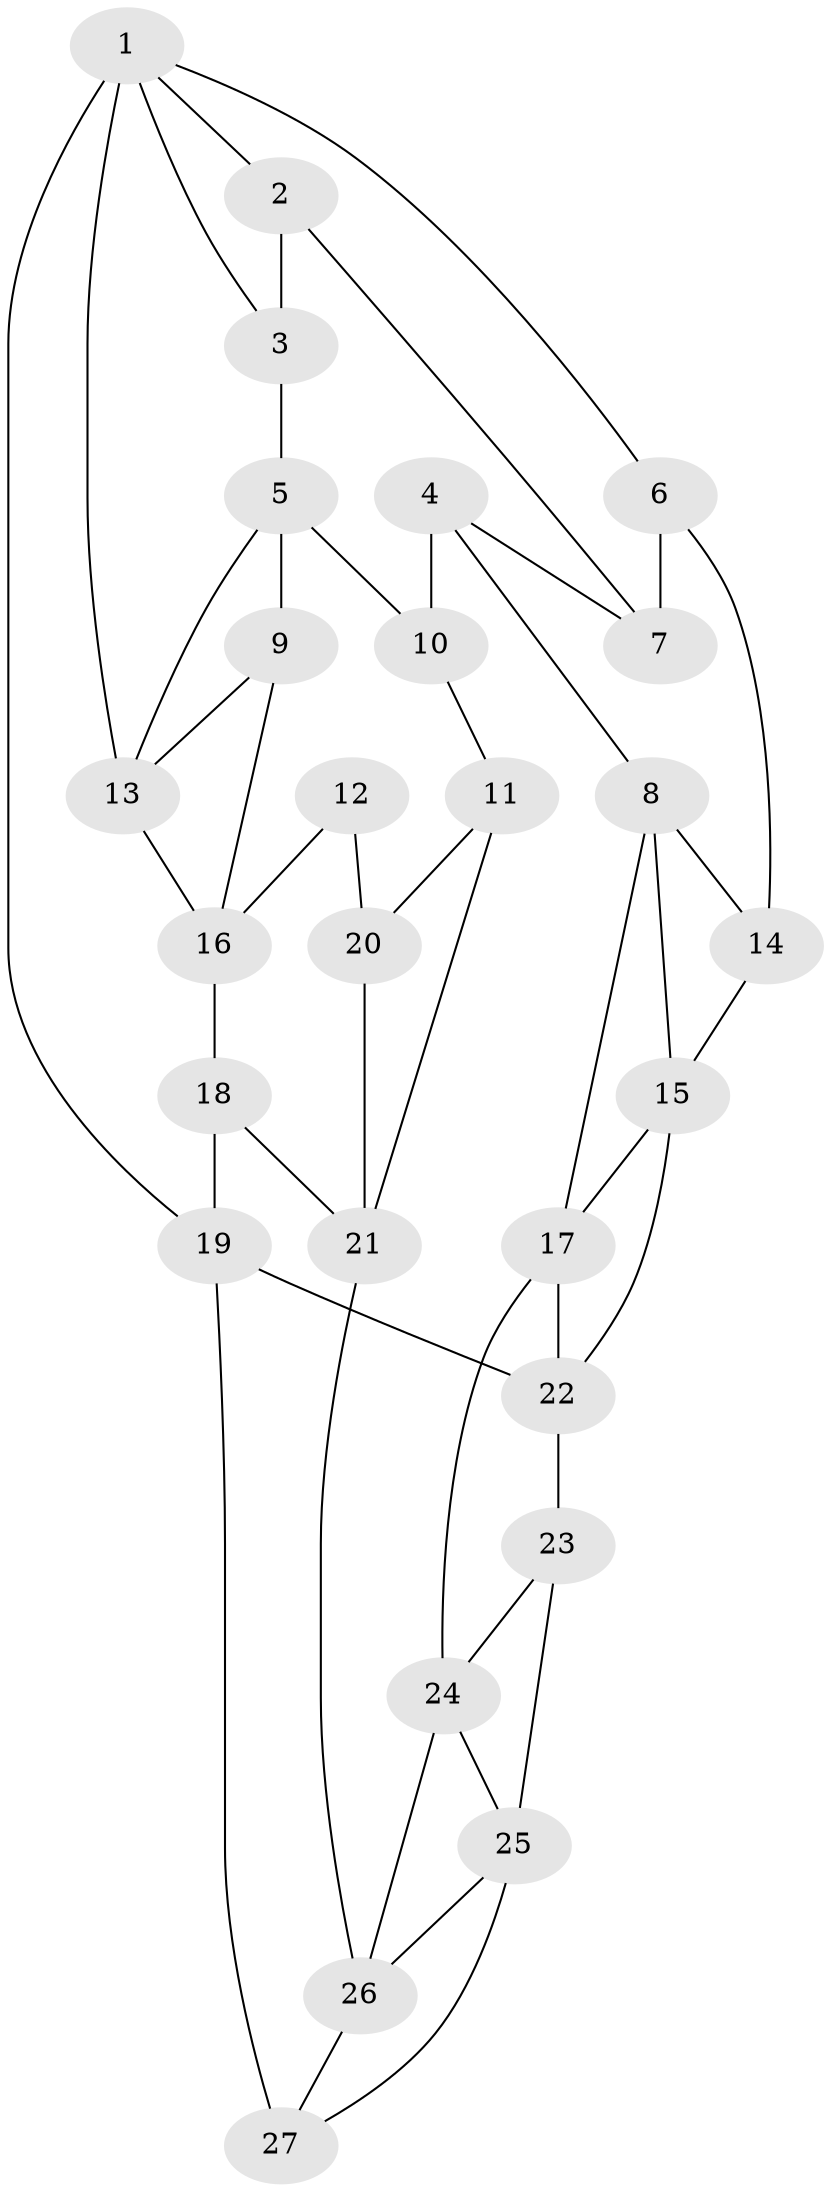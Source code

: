 // original degree distribution, {3: 0.05555555555555555, 6: 0.25925925925925924, 4: 0.25925925925925924, 5: 0.42592592592592593}
// Generated by graph-tools (version 1.1) at 2025/03/03/09/25 03:03:15]
// undirected, 27 vertices, 47 edges
graph export_dot {
graph [start="1"]
  node [color=gray90,style=filled];
  1;
  2;
  3;
  4;
  5;
  6;
  7;
  8;
  9;
  10;
  11;
  12;
  13;
  14;
  15;
  16;
  17;
  18;
  19;
  20;
  21;
  22;
  23;
  24;
  25;
  26;
  27;
  1 -- 2 [weight=1.0];
  1 -- 3 [weight=1.0];
  1 -- 6 [weight=1.0];
  1 -- 13 [weight=1.0];
  1 -- 19 [weight=2.0];
  2 -- 3 [weight=1.0];
  2 -- 7 [weight=1.0];
  3 -- 5 [weight=1.0];
  4 -- 7 [weight=1.0];
  4 -- 8 [weight=1.0];
  4 -- 10 [weight=2.0];
  5 -- 9 [weight=1.0];
  5 -- 10 [weight=1.0];
  5 -- 13 [weight=1.0];
  6 -- 7 [weight=1.0];
  6 -- 14 [weight=1.0];
  8 -- 14 [weight=1.0];
  8 -- 15 [weight=1.0];
  8 -- 17 [weight=1.0];
  9 -- 13 [weight=1.0];
  9 -- 16 [weight=1.0];
  10 -- 11 [weight=1.0];
  11 -- 20 [weight=1.0];
  11 -- 21 [weight=1.0];
  12 -- 16 [weight=1.0];
  12 -- 20 [weight=2.0];
  13 -- 16 [weight=1.0];
  14 -- 15 [weight=1.0];
  15 -- 17 [weight=1.0];
  15 -- 22 [weight=1.0];
  16 -- 18 [weight=1.0];
  17 -- 22 [weight=1.0];
  17 -- 24 [weight=1.0];
  18 -- 19 [weight=1.0];
  18 -- 21 [weight=1.0];
  19 -- 22 [weight=1.0];
  19 -- 27 [weight=2.0];
  20 -- 21 [weight=1.0];
  21 -- 26 [weight=1.0];
  22 -- 23 [weight=1.0];
  23 -- 24 [weight=1.0];
  23 -- 25 [weight=1.0];
  24 -- 25 [weight=1.0];
  24 -- 26 [weight=1.0];
  25 -- 26 [weight=1.0];
  25 -- 27 [weight=1.0];
  26 -- 27 [weight=1.0];
}
